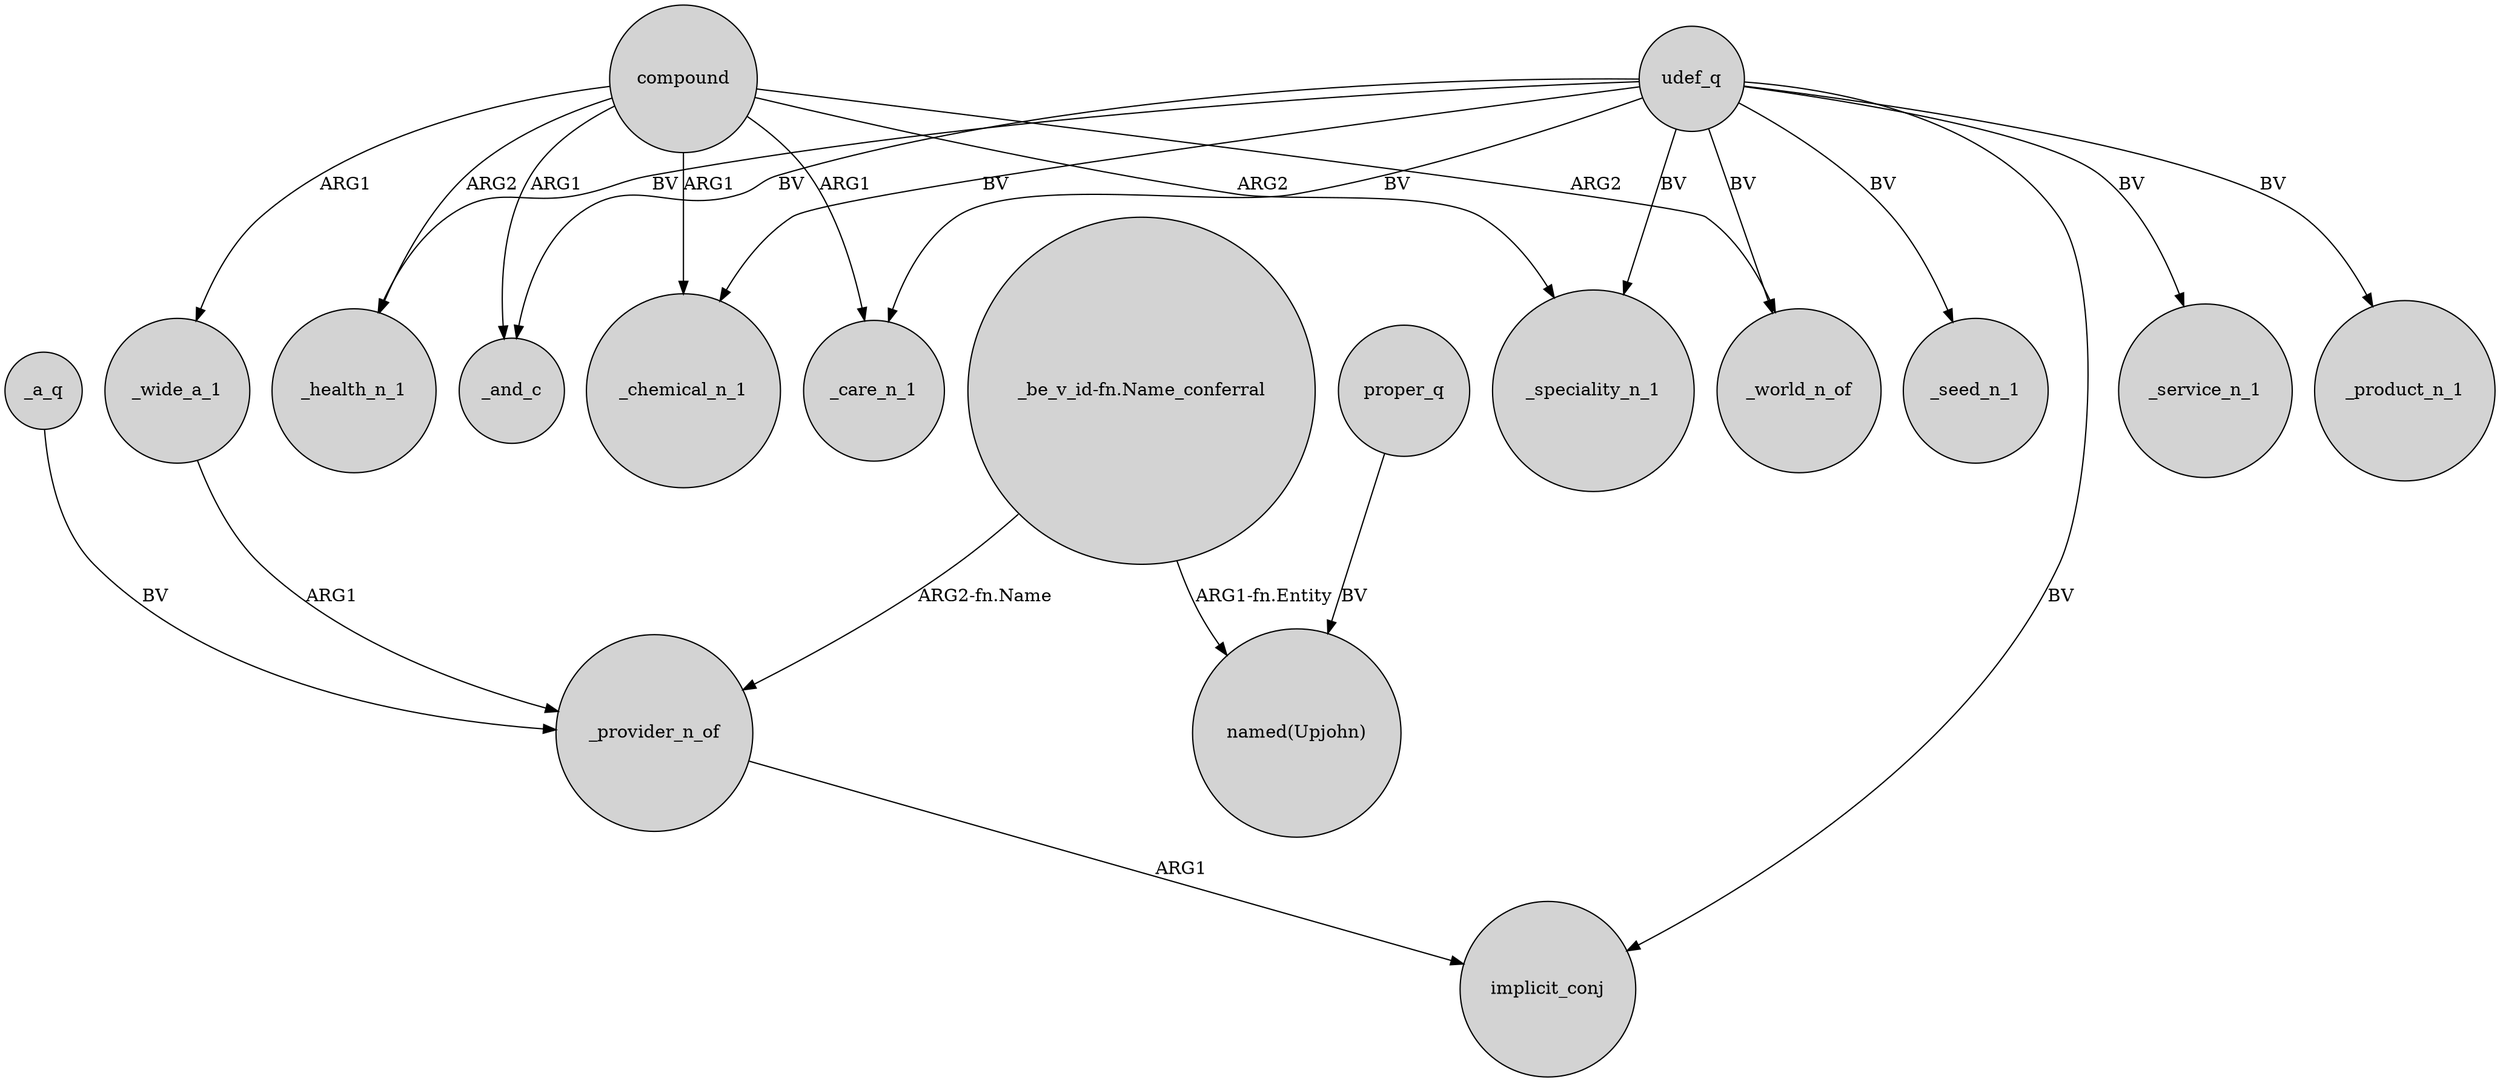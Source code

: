 digraph {
	node [shape=circle style=filled]
	udef_q -> _health_n_1 [label=BV]
	udef_q -> _service_n_1 [label=BV]
	compound -> _and_c [label=ARG1]
	_provider_n_of -> implicit_conj [label=ARG1]
	udef_q -> _world_n_of [label=BV]
	"_be_v_id-fn.Name_conferral" -> "named(Upjohn)" [label="ARG1-fn.Entity"]
	compound -> _health_n_1 [label=ARG2]
	compound -> _wide_a_1 [label=ARG1]
	udef_q -> _care_n_1 [label=BV]
	udef_q -> _product_n_1 [label=BV]
	udef_q -> _and_c [label=BV]
	udef_q -> _chemical_n_1 [label=BV]
	compound -> _chemical_n_1 [label=ARG1]
	proper_q -> "named(Upjohn)" [label=BV]
	compound -> _care_n_1 [label=ARG1]
	udef_q -> _speciality_n_1 [label=BV]
	_a_q -> _provider_n_of [label=BV]
	compound -> _speciality_n_1 [label=ARG2]
	udef_q -> _seed_n_1 [label=BV]
	"_be_v_id-fn.Name_conferral" -> _provider_n_of [label="ARG2-fn.Name"]
	compound -> _world_n_of [label=ARG2]
	_wide_a_1 -> _provider_n_of [label=ARG1]
	udef_q -> implicit_conj [label=BV]
}
